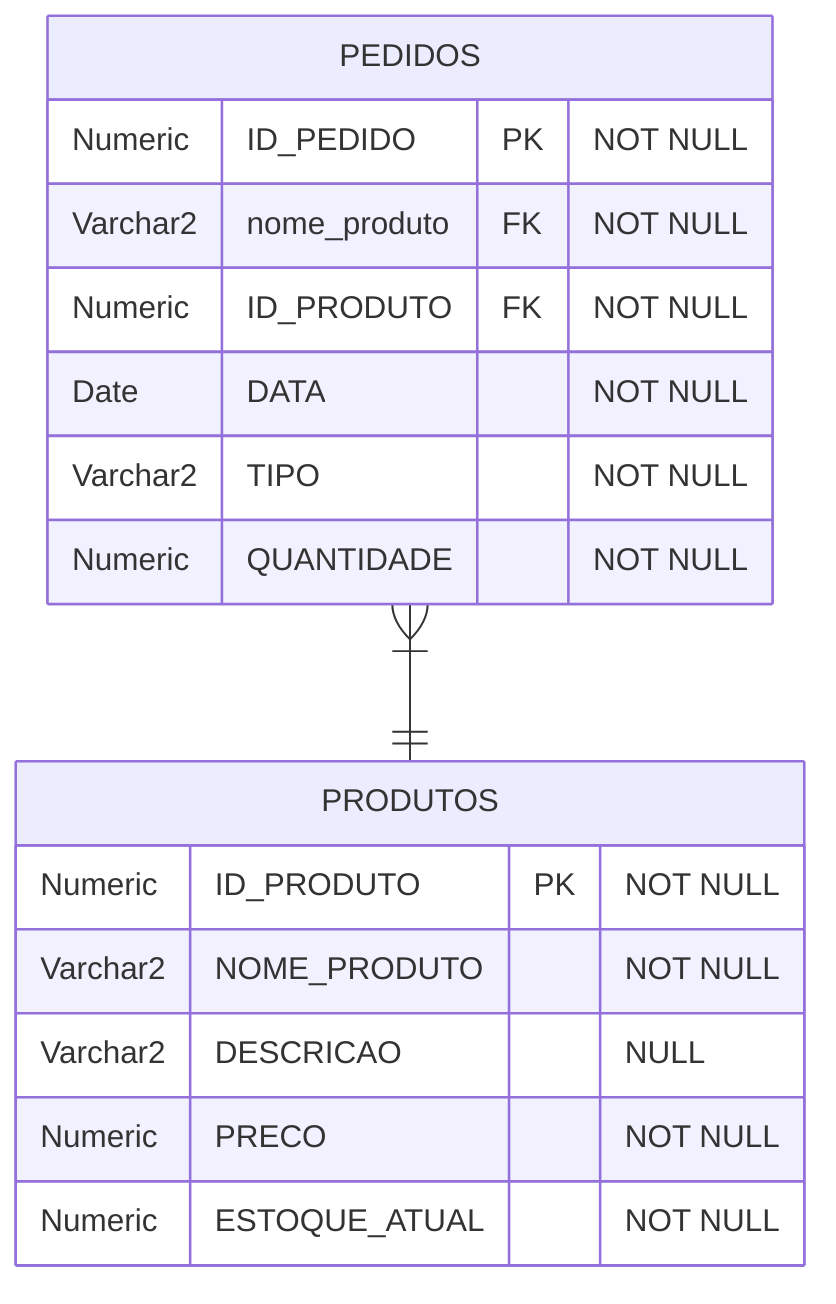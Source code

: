 erDiagram


PRODUTOS {
Numeric ID_PRODUTO PK "NOT NULL"
Varchar2 NOME_PRODUTO "NOT NULL"
Varchar2 DESCRICAO "NULL"
Numeric PRECO "NOT NULL"
Numeric ESTOQUE_ATUAL "NOT NULL"
}

%% TIPO == ENTRADA OU SAIDA
PEDIDOS {
Numeric ID_PEDIDO PK     "NOT NULL"
Varchar2 nome_produto  FK "NOT NULL"
Numeric ID_PRODUTO    FK "NOT NULL"
Date DATA                "NOT NULL"
Varchar2 TIPO            "NOT NULL"
Numeric QUANTIDADE       "NOT NULL"
}


PEDIDOS }|--|| PRODUTOS : ""